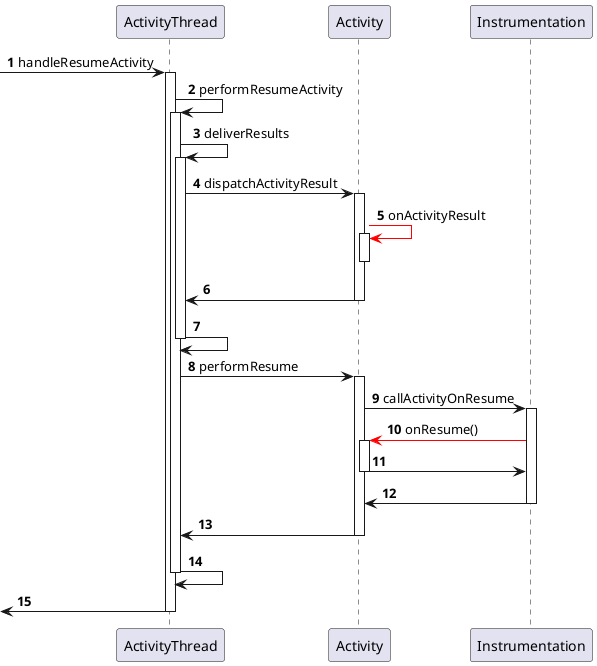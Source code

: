 @startuml
'https://plantuml.com/sequence-diagram

autonumber
-> ActivityThread : handleResumeActivity
    activate ActivityThread
        ActivityThread -> ActivityThread : performResumeActivity
            activate ActivityThread

                ActivityThread -> ActivityThread : deliverResults
                    activate ActivityThread
                        ActivityThread -> Activity : dispatchActivityResult
                            activate Activity
                                Activity -[#FF0000]> Activity : onActivityResult
                                activate Activity
                                deactivate Activity
                        Activity -> ActivityThread
                            deactivate Activity

               ActivityThread -> ActivityThread
                    deactivate ActivityThread

                ActivityThread -> Activity : performResume
                    activate Activity

                        Activity -> Instrumentation : callActivityOnResume
                            activate Instrumentation
                                Instrumentation -[#FF0000]> Activity : onResume()
                                    activate Activity
                                Activity -> Instrumentation
                                    deactivate Activity

                        Instrumentation -> Activity
                            deactivate Instrumentation

                Activity -> ActivityThread
                    deactivate Activity

        ActivityThread -> ActivityThread
            deactivate ActivityThread

<- ActivityThread
 deactivate ActivityThread

@enduml